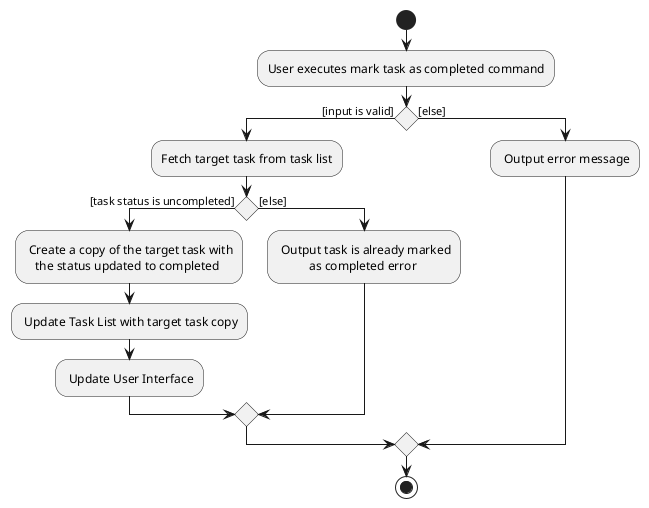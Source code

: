 @startuml
start
:User executes mark task as completed command;

if () then ([input is valid])
    :Fetch target task from task list;
        if () then ([task status is uncompleted])
            : Create a copy of the target task with
               the status updated to completed;
            : Update Task List with target task copy;
            : Update User Interface;
        else([else])
            : Output task is already marked
                      as completed error;
        endif
else ([else])
    : Output error message;
endif
stop
@enduml